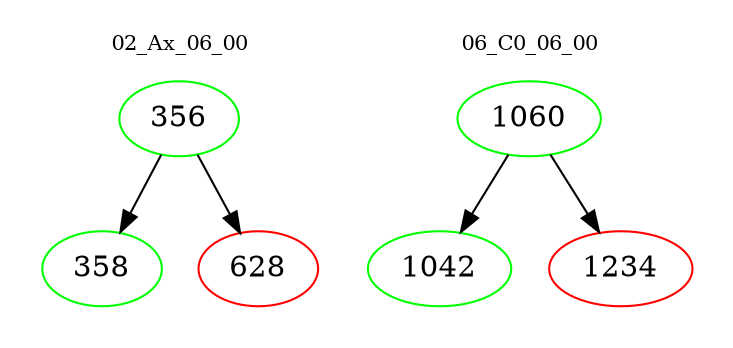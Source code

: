 digraph{
subgraph cluster_0 {
color = white
label = "02_Ax_06_00";
fontsize=10;
T0_356 [label="356", color="green"]
T0_356 -> T0_358 [color="black"]
T0_358 [label="358", color="green"]
T0_356 -> T0_628 [color="black"]
T0_628 [label="628", color="red"]
}
subgraph cluster_1 {
color = white
label = "06_C0_06_00";
fontsize=10;
T1_1060 [label="1060", color="green"]
T1_1060 -> T1_1042 [color="black"]
T1_1042 [label="1042", color="green"]
T1_1060 -> T1_1234 [color="black"]
T1_1234 [label="1234", color="red"]
}
}
